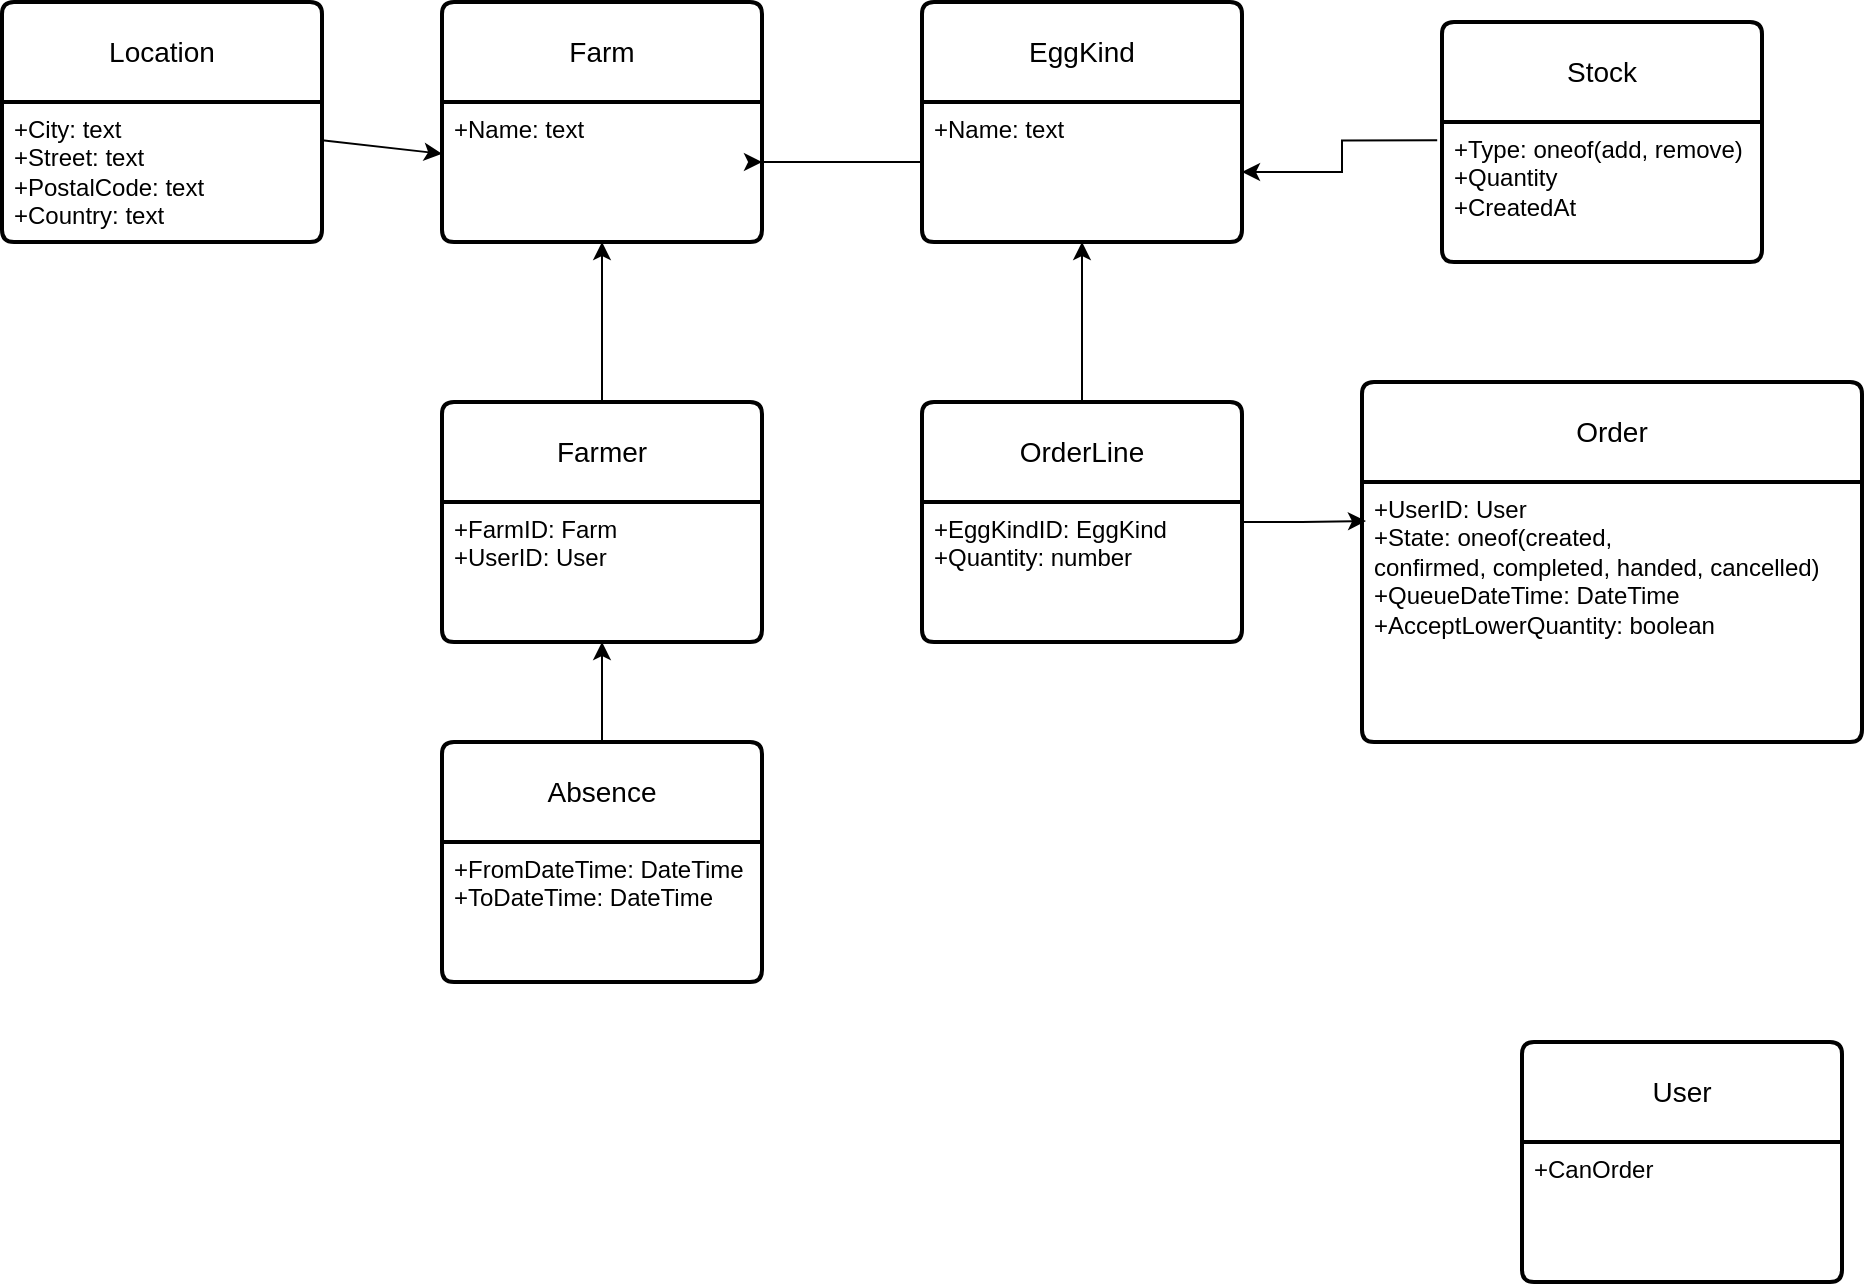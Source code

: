 <mxfile>
    <diagram id="R2lEEEUBdFMjLlhIrx00" name="Page-1">
        <mxGraphModel dx="2083" dy="856" grid="1" gridSize="10" guides="1" tooltips="1" connect="1" arrows="1" fold="1" page="1" pageScale="1" pageWidth="850" pageHeight="1100" math="0" shadow="0" extFonts="Permanent Marker^https://fonts.googleapis.com/css?family=Permanent+Marker">
            <root>
                <mxCell id="0"/>
                <mxCell id="1" parent="0"/>
                <mxCell id="j7DvGP_Hz9XCO9P2YxDj-41" value="Farm" style="swimlane;childLayout=stackLayout;horizontal=1;startSize=50;horizontalStack=0;rounded=1;fontSize=14;fontStyle=0;strokeWidth=2;resizeParent=0;resizeLast=1;shadow=0;dashed=0;align=center;arcSize=4;whiteSpace=wrap;html=1;" parent="1" vertex="1">
                    <mxGeometry x="130" y="50" width="160" height="120" as="geometry"/>
                </mxCell>
                <mxCell id="j7DvGP_Hz9XCO9P2YxDj-42" value="+Name: text" style="align=left;strokeColor=none;fillColor=none;spacingLeft=4;fontSize=12;verticalAlign=top;resizable=0;rotatable=0;part=1;html=1;" parent="j7DvGP_Hz9XCO9P2YxDj-41" vertex="1">
                    <mxGeometry y="50" width="160" height="70" as="geometry"/>
                </mxCell>
                <mxCell id="j7DvGP_Hz9XCO9P2YxDj-56" value="" style="edgeStyle=orthogonalEdgeStyle;rounded=0;orthogonalLoop=1;jettySize=auto;html=1;" parent="1" source="j7DvGP_Hz9XCO9P2YxDj-45" edge="1">
                    <mxGeometry relative="1" as="geometry">
                        <mxPoint x="290" y="130" as="targetPoint"/>
                        <Array as="points">
                            <mxPoint x="289" y="130"/>
                        </Array>
                    </mxGeometry>
                </mxCell>
                <mxCell id="j7DvGP_Hz9XCO9P2YxDj-45" value="EggKind" style="swimlane;childLayout=stackLayout;horizontal=1;startSize=50;horizontalStack=0;rounded=1;fontSize=14;fontStyle=0;strokeWidth=2;resizeParent=0;resizeLast=1;shadow=0;dashed=0;align=center;arcSize=4;whiteSpace=wrap;html=1;" parent="1" vertex="1">
                    <mxGeometry x="370" y="50" width="160" height="120" as="geometry"/>
                </mxCell>
                <mxCell id="j7DvGP_Hz9XCO9P2YxDj-46" value="+Name: text" style="align=left;strokeColor=none;fillColor=none;spacingLeft=4;fontSize=12;verticalAlign=top;resizable=0;rotatable=0;part=1;html=1;" parent="j7DvGP_Hz9XCO9P2YxDj-45" vertex="1">
                    <mxGeometry y="50" width="160" height="70" as="geometry"/>
                </mxCell>
                <mxCell id="j7DvGP_Hz9XCO9P2YxDj-60" value="" style="edgeStyle=orthogonalEdgeStyle;rounded=0;orthogonalLoop=1;jettySize=auto;html=1;entryX=1;entryY=0.5;entryDx=0;entryDy=0;exitX=-0.015;exitY=0.131;exitDx=0;exitDy=0;exitPerimeter=0;" parent="1" source="j7DvGP_Hz9XCO9P2YxDj-49" target="j7DvGP_Hz9XCO9P2YxDj-46" edge="1">
                    <mxGeometry relative="1" as="geometry"/>
                </mxCell>
                <mxCell id="j7DvGP_Hz9XCO9P2YxDj-48" value="Stock" style="swimlane;childLayout=stackLayout;horizontal=1;startSize=50;horizontalStack=0;rounded=1;fontSize=14;fontStyle=0;strokeWidth=2;resizeParent=0;resizeLast=1;shadow=0;dashed=0;align=center;arcSize=4;whiteSpace=wrap;html=1;" parent="1" vertex="1">
                    <mxGeometry x="630" y="60" width="160" height="120" as="geometry"/>
                </mxCell>
                <mxCell id="j7DvGP_Hz9XCO9P2YxDj-49" value="+Type: oneof(add, remove)&lt;br&gt;+Quantity&lt;br&gt;+CreatedAt" style="align=left;strokeColor=none;fillColor=none;spacingLeft=4;fontSize=12;verticalAlign=top;resizable=0;rotatable=0;part=1;html=1;" parent="j7DvGP_Hz9XCO9P2YxDj-48" vertex="1">
                    <mxGeometry y="50" width="160" height="70" as="geometry"/>
                </mxCell>
                <mxCell id="j7DvGP_Hz9XCO9P2YxDj-50" value="Order" style="swimlane;childLayout=stackLayout;horizontal=1;startSize=50;horizontalStack=0;rounded=1;fontSize=14;fontStyle=0;strokeWidth=2;resizeParent=0;resizeLast=1;shadow=0;dashed=0;align=center;arcSize=4;whiteSpace=wrap;html=1;" parent="1" vertex="1">
                    <mxGeometry x="590" y="240" width="250" height="180" as="geometry"/>
                </mxCell>
                <mxCell id="j7DvGP_Hz9XCO9P2YxDj-51" value="+UserID: User&lt;br&gt;+State: oneof(created, &lt;br&gt;confirmed, completed, handed, cancelled)&lt;br&gt;+QueueDateTime: DateTime&lt;br&gt;+AcceptLowerQuantity: boolean" style="align=left;strokeColor=none;fillColor=none;spacingLeft=4;fontSize=12;verticalAlign=top;resizable=0;rotatable=0;part=1;html=1;" parent="j7DvGP_Hz9XCO9P2YxDj-50" vertex="1">
                    <mxGeometry y="50" width="250" height="130" as="geometry"/>
                </mxCell>
                <mxCell id="j7DvGP_Hz9XCO9P2YxDj-54" value="" style="edgeStyle=orthogonalEdgeStyle;rounded=0;orthogonalLoop=1;jettySize=auto;html=1;entryX=0.008;entryY=0.15;entryDx=0;entryDy=0;entryPerimeter=0;" parent="1" source="j7DvGP_Hz9XCO9P2YxDj-52" target="j7DvGP_Hz9XCO9P2YxDj-51" edge="1">
                    <mxGeometry relative="1" as="geometry"/>
                </mxCell>
                <mxCell id="j7DvGP_Hz9XCO9P2YxDj-57" value="" style="edgeStyle=orthogonalEdgeStyle;rounded=0;orthogonalLoop=1;jettySize=auto;html=1;" parent="1" source="j7DvGP_Hz9XCO9P2YxDj-52" target="j7DvGP_Hz9XCO9P2YxDj-46" edge="1">
                    <mxGeometry relative="1" as="geometry"/>
                </mxCell>
                <mxCell id="j7DvGP_Hz9XCO9P2YxDj-52" value="OrderLine" style="swimlane;childLayout=stackLayout;horizontal=1;startSize=50;horizontalStack=0;rounded=1;fontSize=14;fontStyle=0;strokeWidth=2;resizeParent=0;resizeLast=1;shadow=0;dashed=0;align=center;arcSize=4;whiteSpace=wrap;html=1;" parent="1" vertex="1">
                    <mxGeometry x="370" y="250" width="160" height="120" as="geometry"/>
                </mxCell>
                <mxCell id="j7DvGP_Hz9XCO9P2YxDj-53" value="+EggKindID: EggKind&lt;br&gt;+Quantity: number" style="align=left;strokeColor=none;fillColor=none;spacingLeft=4;fontSize=12;verticalAlign=top;resizable=0;rotatable=0;part=1;html=1;" parent="j7DvGP_Hz9XCO9P2YxDj-52" vertex="1">
                    <mxGeometry y="50" width="160" height="70" as="geometry"/>
                </mxCell>
                <mxCell id="j7DvGP_Hz9XCO9P2YxDj-58" value="User" style="swimlane;childLayout=stackLayout;horizontal=1;startSize=50;horizontalStack=0;rounded=1;fontSize=14;fontStyle=0;strokeWidth=2;resizeParent=0;resizeLast=1;shadow=0;dashed=0;align=center;arcSize=4;whiteSpace=wrap;html=1;" parent="1" vertex="1">
                    <mxGeometry x="670" y="570" width="160" height="120" as="geometry"/>
                </mxCell>
                <mxCell id="j7DvGP_Hz9XCO9P2YxDj-59" value="+CanOrder" style="align=left;strokeColor=none;fillColor=none;spacingLeft=4;fontSize=12;verticalAlign=top;resizable=0;rotatable=0;part=1;html=1;" parent="j7DvGP_Hz9XCO9P2YxDj-58" vertex="1">
                    <mxGeometry y="50" width="160" height="70" as="geometry"/>
                </mxCell>
                <mxCell id="6" style="edgeStyle=none;html=1;" edge="1" parent="1" source="3" target="j7DvGP_Hz9XCO9P2YxDj-42">
                    <mxGeometry relative="1" as="geometry"/>
                </mxCell>
                <mxCell id="3" value="Farmer" style="swimlane;childLayout=stackLayout;horizontal=1;startSize=50;horizontalStack=0;rounded=1;fontSize=14;fontStyle=0;strokeWidth=2;resizeParent=0;resizeLast=1;shadow=0;dashed=0;align=center;arcSize=4;whiteSpace=wrap;html=1;" vertex="1" parent="1">
                    <mxGeometry x="130" y="250" width="160" height="120" as="geometry"/>
                </mxCell>
                <mxCell id="4" value="+FarmID: Farm&lt;br&gt;+UserID: User" style="align=left;strokeColor=none;fillColor=none;spacingLeft=4;fontSize=12;verticalAlign=top;resizable=0;rotatable=0;part=1;html=1;" vertex="1" parent="3">
                    <mxGeometry y="50" width="160" height="70" as="geometry"/>
                </mxCell>
                <mxCell id="9" value="" style="edgeStyle=none;html=1;" edge="1" parent="1" source="7" target="4">
                    <mxGeometry relative="1" as="geometry"/>
                </mxCell>
                <mxCell id="7" value="Absence" style="swimlane;childLayout=stackLayout;horizontal=1;startSize=50;horizontalStack=0;rounded=1;fontSize=14;fontStyle=0;strokeWidth=2;resizeParent=0;resizeLast=1;shadow=0;dashed=0;align=center;arcSize=4;whiteSpace=wrap;html=1;" vertex="1" parent="1">
                    <mxGeometry x="130" y="420" width="160" height="120" as="geometry"/>
                </mxCell>
                <mxCell id="8" value="+FromDateTime: DateTime&lt;br&gt;+ToDateTime: DateTime" style="align=left;strokeColor=none;fillColor=none;spacingLeft=4;fontSize=12;verticalAlign=top;resizable=0;rotatable=0;part=1;html=1;" vertex="1" parent="7">
                    <mxGeometry y="50" width="160" height="70" as="geometry"/>
                </mxCell>
                <mxCell id="12" value="" style="edgeStyle=none;html=1;" edge="1" parent="1" source="10" target="j7DvGP_Hz9XCO9P2YxDj-42">
                    <mxGeometry relative="1" as="geometry"/>
                </mxCell>
                <mxCell id="10" value="Location" style="swimlane;childLayout=stackLayout;horizontal=1;startSize=50;horizontalStack=0;rounded=1;fontSize=14;fontStyle=0;strokeWidth=2;resizeParent=0;resizeLast=1;shadow=0;dashed=0;align=center;arcSize=4;whiteSpace=wrap;html=1;" vertex="1" parent="1">
                    <mxGeometry x="-90" y="50" width="160" height="120" as="geometry"/>
                </mxCell>
                <mxCell id="11" value="+City: text&lt;br&gt;+Street: text&lt;br&gt;+PostalCode: text&lt;br&gt;+Country: text" style="align=left;strokeColor=none;fillColor=none;spacingLeft=4;fontSize=12;verticalAlign=top;resizable=0;rotatable=0;part=1;html=1;" vertex="1" parent="10">
                    <mxGeometry y="50" width="160" height="70" as="geometry"/>
                </mxCell>
            </root>
        </mxGraphModel>
    </diagram>
</mxfile>